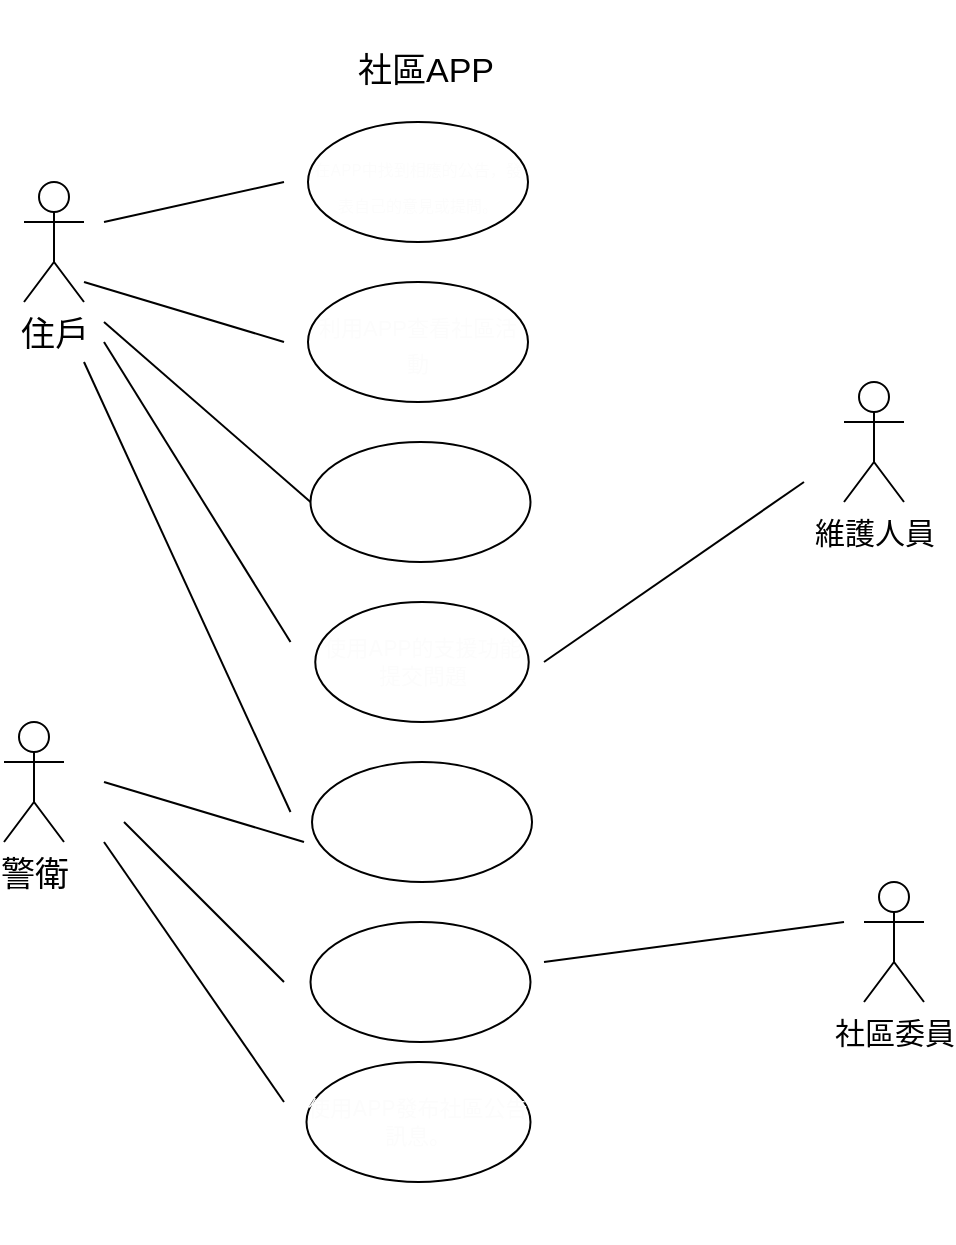 <mxfile>
    <diagram id="kLzk2-3GJ4UFO2NLZEmT" name="第1頁">
        <mxGraphModel dx="843" dy="546" grid="1" gridSize="10" guides="1" tooltips="1" connect="1" arrows="1" fold="1" page="1" pageScale="1" pageWidth="827" pageHeight="1169" math="0" shadow="0">
            <root>
                <mxCell id="0"/>
                <mxCell id="1" parent="0"/>
                <mxCell id="2" value="" style="rounded=0;whiteSpace=wrap;html=1;fillColor=none;fontColor=#ffffff;strokeColor=#FFFFFF;" parent="1" vertex="1">
                    <mxGeometry x="275.5" y="10" width="174.5" height="620" as="geometry"/>
                </mxCell>
                <mxCell id="33" style="edgeStyle=none;html=1;fontSize=11;fontColor=#FCFCFC;endArrow=none;endFill=0;" edge="1" parent="1">
                    <mxGeometry relative="1" as="geometry">
                        <mxPoint x="290" y="100" as="targetPoint"/>
                        <mxPoint x="200" y="120" as="sourcePoint"/>
                    </mxGeometry>
                </mxCell>
                <mxCell id="38" style="edgeStyle=none;html=1;entryX=0;entryY=0.5;entryDx=0;entryDy=0;fontSize=11;fontColor=#FCFCFC;endArrow=none;endFill=0;" edge="1" parent="1" target="20">
                    <mxGeometry relative="1" as="geometry">
                        <mxPoint x="200" y="170" as="sourcePoint"/>
                    </mxGeometry>
                </mxCell>
                <mxCell id="3" value="&lt;font style=&quot;font-size: 17px;&quot;&gt;住戶&lt;/font&gt;" style="shape=umlActor;verticalLabelPosition=bottom;verticalAlign=top;html=1;outlineConnect=0;" parent="1" vertex="1">
                    <mxGeometry x="160" y="100" width="30" height="60" as="geometry"/>
                </mxCell>
                <mxCell id="40" style="edgeStyle=none;html=1;fontSize=11;fontColor=#FCFCFC;endArrow=none;endFill=0;" edge="1" parent="1">
                    <mxGeometry relative="1" as="geometry">
                        <mxPoint x="200" y="430" as="sourcePoint"/>
                        <mxPoint x="290" y="560" as="targetPoint"/>
                    </mxGeometry>
                </mxCell>
                <mxCell id="43" style="edgeStyle=none;html=1;fontSize=11;fontColor=#FCFCFC;endArrow=none;endFill=0;" edge="1" parent="1">
                    <mxGeometry relative="1" as="geometry">
                        <mxPoint x="200" y="400" as="sourcePoint"/>
                        <mxPoint x="300" y="430" as="targetPoint"/>
                    </mxGeometry>
                </mxCell>
                <mxCell id="4" value="&lt;font style=&quot;font-size: 17px;&quot;&gt;警衛&lt;/font&gt;" style="shape=umlActor;verticalLabelPosition=bottom;verticalAlign=top;html=1;outlineConnect=0;" parent="1" vertex="1">
                    <mxGeometry x="150" y="370" width="30" height="60" as="geometry"/>
                </mxCell>
                <mxCell id="10" value="社區APP" style="text;html=1;strokeColor=none;fillColor=none;align=center;verticalAlign=middle;whiteSpace=wrap;rounded=0;fontSize=17;" parent="1" vertex="1">
                    <mxGeometry x="295.5" y="25" width="130" height="40" as="geometry"/>
                </mxCell>
                <mxCell id="36" style="edgeStyle=none;html=1;fontSize=11;fontColor=#FCFCFC;endArrow=none;endFill=0;" edge="1" parent="1">
                    <mxGeometry relative="1" as="geometry">
                        <mxPoint x="570" y="470" as="sourcePoint"/>
                        <mxPoint x="420" y="490" as="targetPoint"/>
                    </mxGeometry>
                </mxCell>
                <mxCell id="12" value="&lt;font style=&quot;font-size: 15px;&quot;&gt;社區委員&lt;/font&gt;" style="shape=umlActor;verticalLabelPosition=bottom;verticalAlign=top;html=1;outlineConnect=0;" parent="1" vertex="1">
                    <mxGeometry x="580" y="450" width="30" height="60" as="geometry"/>
                </mxCell>
                <mxCell id="13" value="&lt;span style=&quot;font-family: -apple-system, BlinkMacSystemFont, &amp;quot;Segoe WPC&amp;quot;, &amp;quot;Segoe UI&amp;quot;, system-ui, Ubuntu, &amp;quot;Droid Sans&amp;quot;, sans-serif; text-align: start;&quot;&gt;&lt;font color=&quot;#fcfcfc&quot; style=&quot;font-size: 8px;&quot;&gt;在APP中找到相應的公告，發表自己的意見或提問。&lt;/font&gt;&lt;/span&gt;" style="ellipse;whiteSpace=wrap;html=1;fontSize=15;fillColor=none;fontColor=#FFFFFF;" parent="1" vertex="1">
                    <mxGeometry x="302" y="70" width="110" height="60" as="geometry"/>
                </mxCell>
                <mxCell id="17" value="&lt;font style=&quot;font-size: 11px;&quot;&gt;利用APP查看社區活動&lt;/font&gt;" style="ellipse;whiteSpace=wrap;html=1;fontSize=15;fillColor=none;fontColor=#FCFCFC;" parent="1" vertex="1">
                    <mxGeometry x="302" y="150" width="110" height="60" as="geometry"/>
                </mxCell>
                <mxCell id="20" value="&lt;font style=&quot;font-size: 11px;&quot;&gt;利用APP更新個人資料&lt;/font&gt;" style="ellipse;whiteSpace=wrap;html=1;fontSize=15;fillColor=none;fontColor=#FFFFFF;" parent="1" vertex="1">
                    <mxGeometry x="303.25" y="230" width="110" height="60" as="geometry"/>
                </mxCell>
                <mxCell id="23" value="&lt;font style=&quot;font-size: 11px;&quot;&gt;利用APP進行註冊&lt;/font&gt;" style="ellipse;whiteSpace=wrap;html=1;fontSize=15;fillColor=none;fontColor=#FFFFFF;" parent="1" vertex="1">
                    <mxGeometry x="303.25" y="470" width="110" height="60" as="geometry"/>
                </mxCell>
                <mxCell id="27" value="" style="rounded=0;whiteSpace=wrap;html=1;strokeColor=#FFFFFF;fontColor=#FFFFFF;fillColor=none;" vertex="1" parent="1">
                    <mxGeometry x="275.5" y="10" width="174.5" height="50" as="geometry"/>
                </mxCell>
                <mxCell id="25" value="&lt;span style=&quot;font-family: -apple-system, BlinkMacSystemFont, &amp;quot;Segoe WPC&amp;quot;, &amp;quot;Segoe UI&amp;quot;, system-ui, Ubuntu, &amp;quot;Droid Sans&amp;quot;, sans-serif; text-align: start; font-size: 11px;&quot;&gt;&lt;font color=&quot;#fcfcfc&quot; style=&quot;font-size: 11px;&quot;&gt;使用APP的支援功能提交問題&lt;/font&gt;&lt;/span&gt;" style="ellipse;whiteSpace=wrap;html=1;fontSize=11;fillColor=none;fontColor=#FFFFFF;" parent="1" vertex="1">
                    <mxGeometry x="305.63" y="310" width="106.75" height="60" as="geometry"/>
                </mxCell>
                <mxCell id="37" style="edgeStyle=none;html=1;fontSize=11;fontColor=#FCFCFC;endArrow=none;endFill=0;" edge="1" parent="1">
                    <mxGeometry relative="1" as="geometry">
                        <mxPoint x="550" y="250" as="sourcePoint"/>
                        <mxPoint x="420" y="340" as="targetPoint"/>
                    </mxGeometry>
                </mxCell>
                <mxCell id="29" value="&lt;font style=&quot;font-size: 15px;&quot;&gt;維護人員&lt;/font&gt;" style="shape=umlActor;verticalLabelPosition=bottom;verticalAlign=top;html=1;outlineConnect=0;" vertex="1" parent="1">
                    <mxGeometry x="570" y="200" width="30" height="60" as="geometry"/>
                </mxCell>
                <mxCell id="31" value="&lt;span style=&quot;font-family: -apple-system, BlinkMacSystemFont, &amp;quot;Segoe WPC&amp;quot;, &amp;quot;Segoe UI&amp;quot;, system-ui, Ubuntu, &amp;quot;Droid Sans&amp;quot;, sans-serif; text-align: start; font-size: 11px;&quot;&gt;&lt;font color=&quot;#fcfcfc&quot; style=&quot;font-size: 11px;&quot;&gt;使用APP發布社區公告訊息。&lt;/font&gt;&lt;/span&gt;" style="ellipse;whiteSpace=wrap;html=1;fontSize=11;fillColor=none;fontColor=#FFFFFF;" vertex="1" parent="1">
                    <mxGeometry x="301.25" y="540" width="112" height="60" as="geometry"/>
                </mxCell>
                <mxCell id="32" value="&lt;font style=&quot;font-size: 11px;&quot;&gt;使用APP接受包裹/通知&lt;/font&gt;" style="ellipse;whiteSpace=wrap;html=1;fontSize=11;fillColor=none;fontColor=#FFFFFF;" vertex="1" parent="1">
                    <mxGeometry x="304.01" y="390" width="110" height="60" as="geometry"/>
                </mxCell>
                <mxCell id="34" style="edgeStyle=none;html=1;fontSize=11;fontColor=#FCFCFC;endArrow=none;endFill=0;" edge="1" parent="1">
                    <mxGeometry relative="1" as="geometry">
                        <mxPoint x="290" y="180" as="targetPoint"/>
                        <mxPoint x="190" y="150" as="sourcePoint"/>
                    </mxGeometry>
                </mxCell>
                <mxCell id="35" style="edgeStyle=none;html=1;fontSize=11;fontColor=#FCFCFC;endArrow=none;endFill=0;" edge="1" parent="1">
                    <mxGeometry relative="1" as="geometry">
                        <mxPoint x="290" y="500" as="targetPoint"/>
                        <mxPoint x="210" y="420" as="sourcePoint"/>
                    </mxGeometry>
                </mxCell>
                <mxCell id="39" style="edgeStyle=none;html=1;entryX=0;entryY=0.5;entryDx=0;entryDy=0;fontSize=11;fontColor=#FCFCFC;endArrow=none;endFill=0;" edge="1" parent="1">
                    <mxGeometry relative="1" as="geometry">
                        <mxPoint x="200" y="180" as="sourcePoint"/>
                        <mxPoint x="293.25" y="330" as="targetPoint"/>
                    </mxGeometry>
                </mxCell>
                <mxCell id="42" style="edgeStyle=none;html=1;entryX=0;entryY=0.5;entryDx=0;entryDy=0;fontSize=11;fontColor=#FCFCFC;endArrow=none;endFill=0;" edge="1" parent="1">
                    <mxGeometry relative="1" as="geometry">
                        <mxPoint x="190" y="190" as="sourcePoint"/>
                        <mxPoint x="293.25" y="415" as="targetPoint"/>
                    </mxGeometry>
                </mxCell>
            </root>
        </mxGraphModel>
    </diagram>
</mxfile>